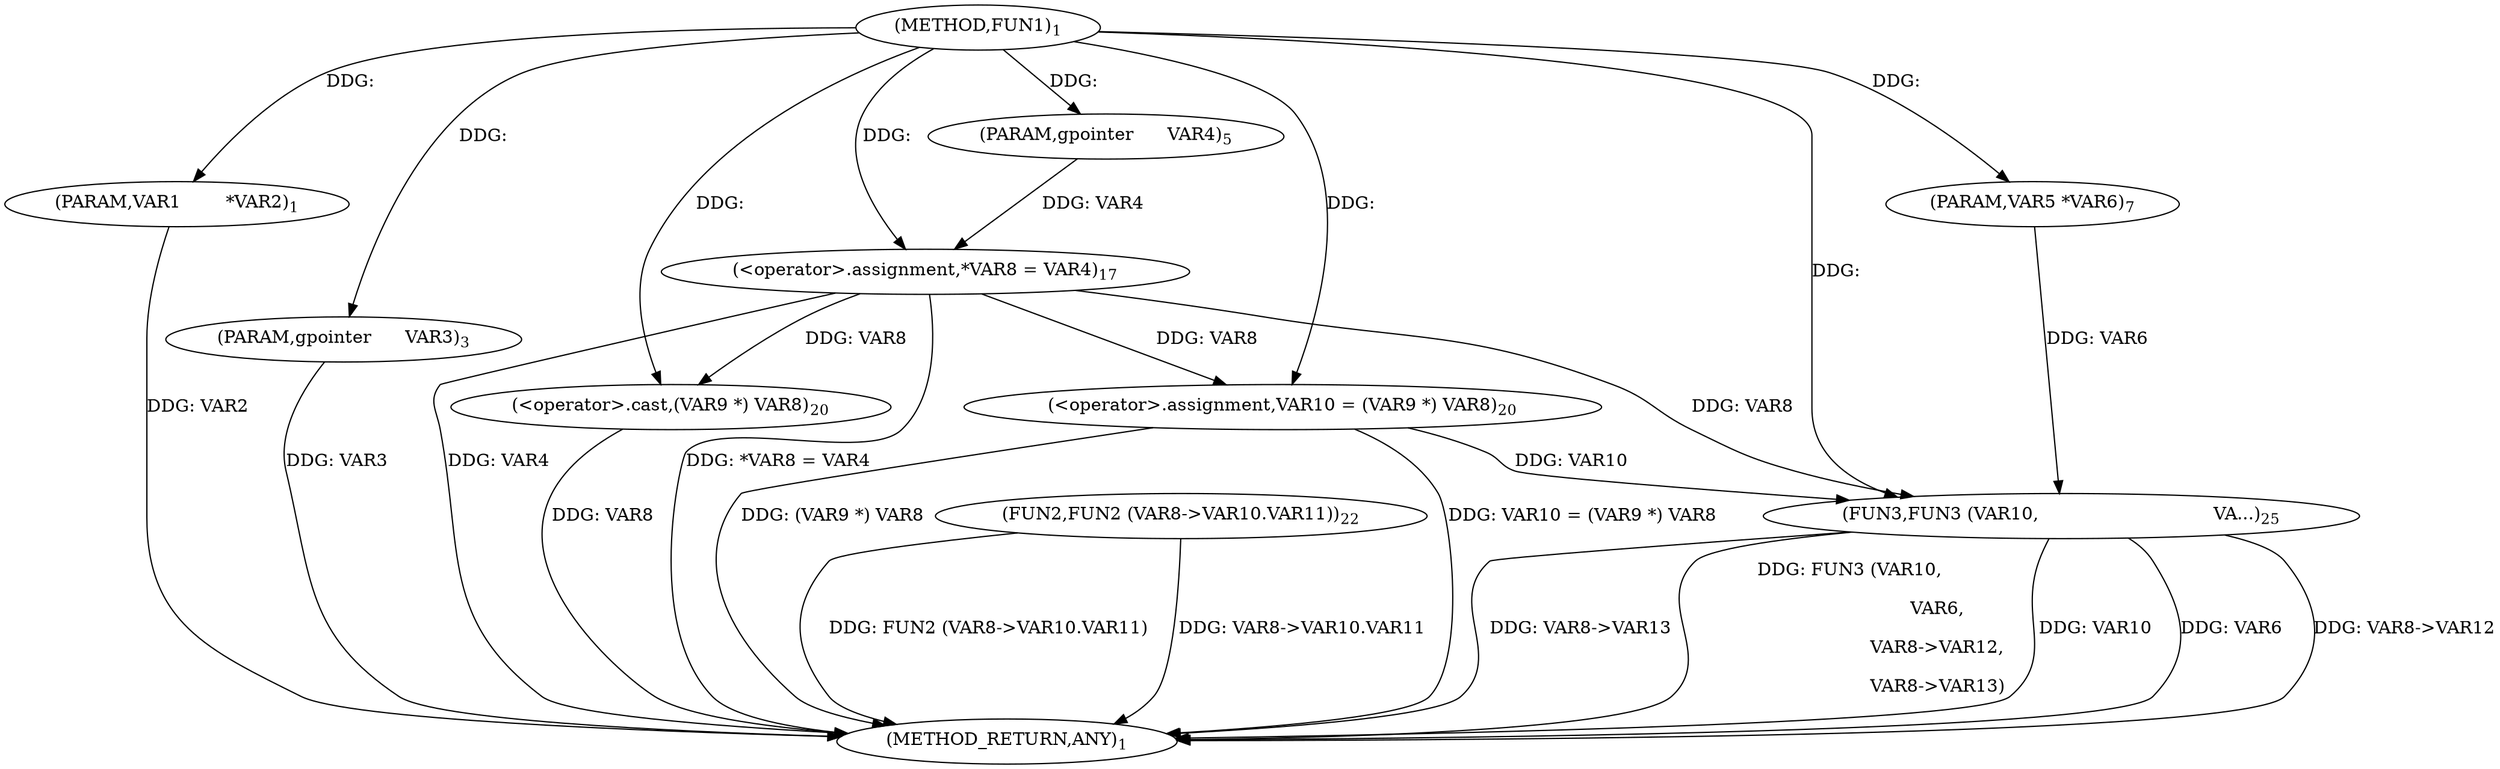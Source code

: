 digraph "FUN1" {  
"8" [label = <(METHOD,FUN1)<SUB>1</SUB>> ]
"39" [label = <(METHOD_RETURN,ANY)<SUB>1</SUB>> ]
"9" [label = <(PARAM,VAR1        *VAR2)<SUB>1</SUB>> ]
"10" [label = <(PARAM,gpointer      VAR3)<SUB>3</SUB>> ]
"11" [label = <(PARAM,gpointer      VAR4)<SUB>5</SUB>> ]
"12" [label = <(PARAM,VAR5 *VAR6)<SUB>7</SUB>> ]
"15" [label = <(&lt;operator&gt;.assignment,*VAR8 = VAR4)<SUB>17</SUB>> ]
"19" [label = <(&lt;operator&gt;.assignment,VAR10 = (VAR9 *) VAR8)<SUB>20</SUB>> ]
"24" [label = <(FUN2,FUN2 (VAR8-&gt;VAR10.VAR11))<SUB>22</SUB>> ]
"30" [label = <(FUN3,FUN3 (VAR10,

                               VA...)<SUB>25</SUB>> ]
"21" [label = <(&lt;operator&gt;.cast,(VAR9 *) VAR8)<SUB>20</SUB>> ]
  "9" -> "39"  [ label = "DDG: VAR2"] 
  "10" -> "39"  [ label = "DDG: VAR3"] 
  "15" -> "39"  [ label = "DDG: VAR4"] 
  "15" -> "39"  [ label = "DDG: *VAR8 = VAR4"] 
  "21" -> "39"  [ label = "DDG: VAR8"] 
  "19" -> "39"  [ label = "DDG: (VAR9 *) VAR8"] 
  "19" -> "39"  [ label = "DDG: VAR10 = (VAR9 *) VAR8"] 
  "24" -> "39"  [ label = "DDG: VAR8-&gt;VAR10.VAR11"] 
  "24" -> "39"  [ label = "DDG: FUN2 (VAR8-&gt;VAR10.VAR11)"] 
  "30" -> "39"  [ label = "DDG: VAR10"] 
  "30" -> "39"  [ label = "DDG: VAR6"] 
  "30" -> "39"  [ label = "DDG: VAR8-&gt;VAR12"] 
  "30" -> "39"  [ label = "DDG: VAR8-&gt;VAR13"] 
  "30" -> "39"  [ label = "DDG: FUN3 (VAR10,

                               VAR6,

                               VAR8-&gt;VAR12,

                               VAR8-&gt;VAR13)"] 
  "8" -> "9"  [ label = "DDG: "] 
  "8" -> "10"  [ label = "DDG: "] 
  "8" -> "11"  [ label = "DDG: "] 
  "8" -> "12"  [ label = "DDG: "] 
  "11" -> "15"  [ label = "DDG: VAR4"] 
  "8" -> "15"  [ label = "DDG: "] 
  "15" -> "19"  [ label = "DDG: VAR8"] 
  "8" -> "19"  [ label = "DDG: "] 
  "19" -> "30"  [ label = "DDG: VAR10"] 
  "8" -> "30"  [ label = "DDG: "] 
  "12" -> "30"  [ label = "DDG: VAR6"] 
  "15" -> "30"  [ label = "DDG: VAR8"] 
  "15" -> "21"  [ label = "DDG: VAR8"] 
  "8" -> "21"  [ label = "DDG: "] 
}
